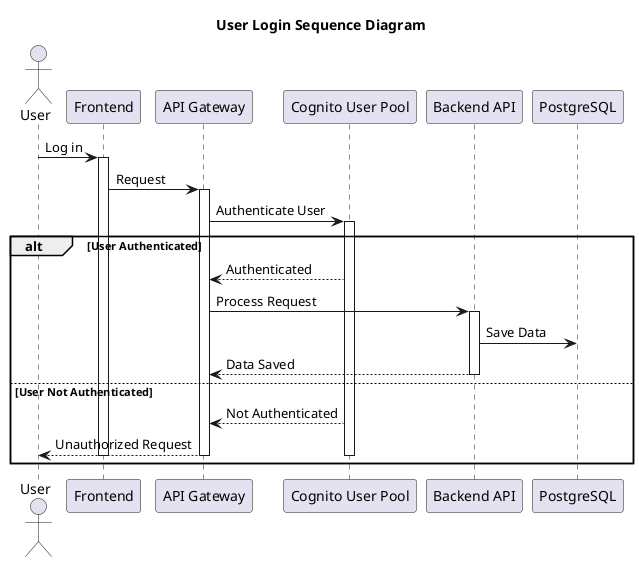 @startuml
title User Login Sequence Diagram

actor User as U
participant "Frontend" as Frontend
participant "API Gateway" as APIGateway
participant "Cognito User Pool" as Cognito
participant "Backend API" as BackendAPI
participant "PostgreSQL" as PostgreSQL

U -> Frontend: Log in

activate Frontend

Frontend -> APIGateway: Request

activate APIGateway

APIGateway -> Cognito: Authenticate User

activate Cognito

alt User Authenticated
    Cognito --> APIGateway: Authenticated
    APIGateway -> BackendAPI: Process Request
    activate BackendAPI
    BackendAPI -> PostgreSQL: Save Data
    BackendAPI --> APIGateway: Data Saved
    deactivate BackendAPI
else User Not Authenticated
    Cognito --> APIGateway: Not Authenticated
    APIGateway --> U: Unauthorized Request
    deactivate Cognito
    deactivate APIGateway
    deactivate Frontend
end

@enduml
